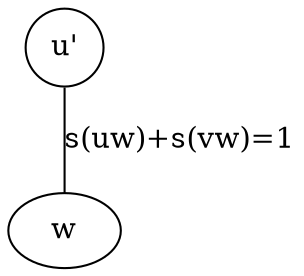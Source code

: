 graph g{
      edge [
    labeldistance = 10
  ];
uv [shape=circle, label="u'"];

uv -- w [label = "s(uw)+s(vw)=1"];
}